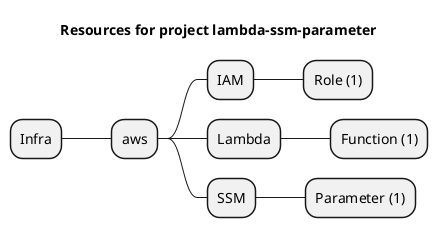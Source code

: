 @startmindmap
title Resources for project lambda-ssm-parameter
skinparam monochrome true
+ Infra
++ aws
+++ IAM
++++ Role (1)
+++ Lambda
++++ Function (1)
+++ SSM
++++ Parameter (1)
@endmindmap